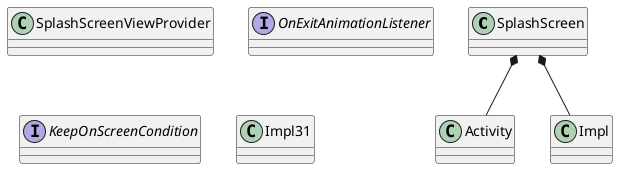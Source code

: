 @startuml
'https://plantuml.com/class-diagram

class SplashScreen

class Activity

class SplashScreenViewProvider

interface OnExitAnimationListener

interface KeepOnScreenCondition


class Impl

class Impl31

SplashScreen *-- Activity
SplashScreen *--Impl


@enduml